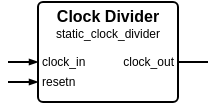 <mxfile version="26.1.1">
  <diagram name="Clock Divider" id="Clock -Divider">
    <mxGraphModel dx         = "0"
                  dy         = "0"
                  grid       = "1"
                  gridSize   = "10"
                  guides     = "1"
                  tooltips   = "1"
                  connect    = "1"
                  arrows     = "1"
                  fold       = "1"
                  page       = "1"
                  pageScale  = "1"
                  pageWidth  = "100"
                  pageHeight = "50"
                  math       = "0"
                  shadow     = "0">
      <root>
        <mxCell id="0"/>
        <mxCell id="1" parent="0"/>
        <mxCell id          = "2"
                parent      = "1"
                value       = ""
                vertex      = "1"
                connectable = "0"
                style       = "group;connectable=1;points=[[0,0,0,15,0],[0,0,0,25,0],[0,0,0,15,10],[1,0,0,-15,0],[1,0,0,-25,0],[1,0,0,-15,10],[0,0,0,0,30],[1,0,0,0,30],[0,0,0,0,40],[0.5,0,0,0,0],[0.5,0,0,0,50]];">
          <mxGeometry width  = "100"
                      height = "50"
                      as     = "geometry"/>
        </mxCell>
        <mxCell id     = "box"
                parent = "2"
                value  = ""
                vertex = "1"
                style  = "rounded=1;arcSize=5;fillColor=none;strokeWidth=1;strokeColor=black;whiteSpace=wrap;html=1;connectable=0;">
          <mxGeometry x="15"
                      y="0"
                      width="70"
                      height="50"
                      as="geometry"/>
        </mxCell>
        <mxCell id     = "title"
                parent = "2"
                value  = "Clock Divider"
                vertex = "1"
                style  = "text;html=1;align=center;verticalAlign=middle;whiteSpace=wrap;rounded=0;fontSize=8;fontStyle=1;fontColor=black;connectable=0;">
          <mxGeometry x      = "15"
                      y      = "7"
                      width  = "70"
                      height = "0"
                      as     = "geometry"/>
        </mxCell>
        <mxCell id     = "subtitle"
                parent = "2"
                value  = "static_clock_divider"
                vertex = "1"
                style  = "text;html=1;align=center;verticalAlign=middle;whiteSpace=wrap;rounded=0;fontSize=6;fontStyle=0;fontColor=black;connectable=0;">
          <mxGeometry x      = "15"
                      y      = "16"
                      width  = "70"
                      height = "0"
                      as     = "geometry"/>
        </mxCell>
            <mxCell id     = "clock_in-label"
                    parent = "2"
                    value  = "clock_in"
                    vertex = "1"
                    style  = "text;html=1;align=left;verticalAlign=middle;whiteSpace=wrap;rounded=0;fontSize=6;fontStyle=0;fontColor=black;connectable=0;">
              <mxGeometry
                x      = "15"
                y      = "30"
                width  = "70"
                height = "0"
                as     = "geometry"/>
            </mxCell>
            <mxCell id     = "clock_in-arrow"
                    parent = "2"
                    value  = ""
                    edge   = "1"
                    style  = "html=1;rounded=1;strokeWidth=1;strokeColor=black;startFill=0;startSize=2;startArrow=none;endFill=1;endSize=2;endArrow=blockThin;sourcePerimeterSpacing=0;">
              <mxGeometry width    = "50"
                          height   = "50"
                          relative = "1"
                          as       = "geometry">
                <mxPoint x  = "0"
                         y  = "30"
                         as = "sourcePoint"/>
                <mxPoint x  = "15"
                         y  = "30"
                         as = "targetPoint"/>
              </mxGeometry>
            </mxCell>
            <mxCell id="clock_out-label"
                    parent="2"
                    value="clock_out"
                    vertex="1"
                    style="text;html=1;align=right;verticalAlign=middle;whiteSpace=wrap;rounded=0;fontSize=6;fontStyle=0;fontColor=black;connectable=0;">
              <mxGeometry
                x      = "15"
                y      = "30"
                width  = "70"
                height = "0"
                as     = "geometry"/>
            </mxCell>
            <mxCell id     = "clock_out-arrow"
                    parent = "2"
                    value  = ""
                    edge   = "1"
                    style  = "html=1;rounded=1;strokeWidth=1;strokeColor=black;startFill=0;startSize=2;startArrow=none;endFill=1;endSize=2;endArrow=none;sourcePerimeterSpacing=0;">
              <mxGeometry width    = "50"
                          height   = "50"
                          relative = "1"
                          as       = "geometry">
                <mxPoint x  = "100"
                         y  = "30"
                         as = "sourcePoint"/>
                <mxPoint x  = "85"
                         y  = "30"
                         as = "targetPoint"/>
              </mxGeometry>
            </mxCell>
            <mxCell id     = "resetn-label"
                    parent = "2"
                    value  = "resetn"
                    vertex = "1"
                    style  = "text;html=1;align=left;verticalAlign=middle;whiteSpace=wrap;rounded=0;fontSize=6;fontStyle=0;fontColor=black;connectable=0;">
              <mxGeometry
                x      = "15"
                y      = "40"
                width  = "70"
                height = "0"
                as     = "geometry"/>
            </mxCell>
            <mxCell id     = "resetn-arrow"
                    parent = "2"
                    value  = ""
                    edge   = "1"
                    style  = "html=1;rounded=1;strokeWidth=1;strokeColor=black;startFill=0;startSize=2;startArrow=none;endFill=1;endSize=2;endArrow=blockThin;sourcePerimeterSpacing=0;">
              <mxGeometry width    = "50"
                          height   = "50"
                          relative = "1"
                          as       = "geometry">
                <mxPoint x  = "0"
                         y  = "40"
                         as = "sourcePoint"/>
                <mxPoint x  = "15"
                         y  = "40"
                         as = "targetPoint"/>
              </mxGeometry>
            </mxCell>
      </root>
    </mxGraphModel>
  </diagram>
</mxfile>